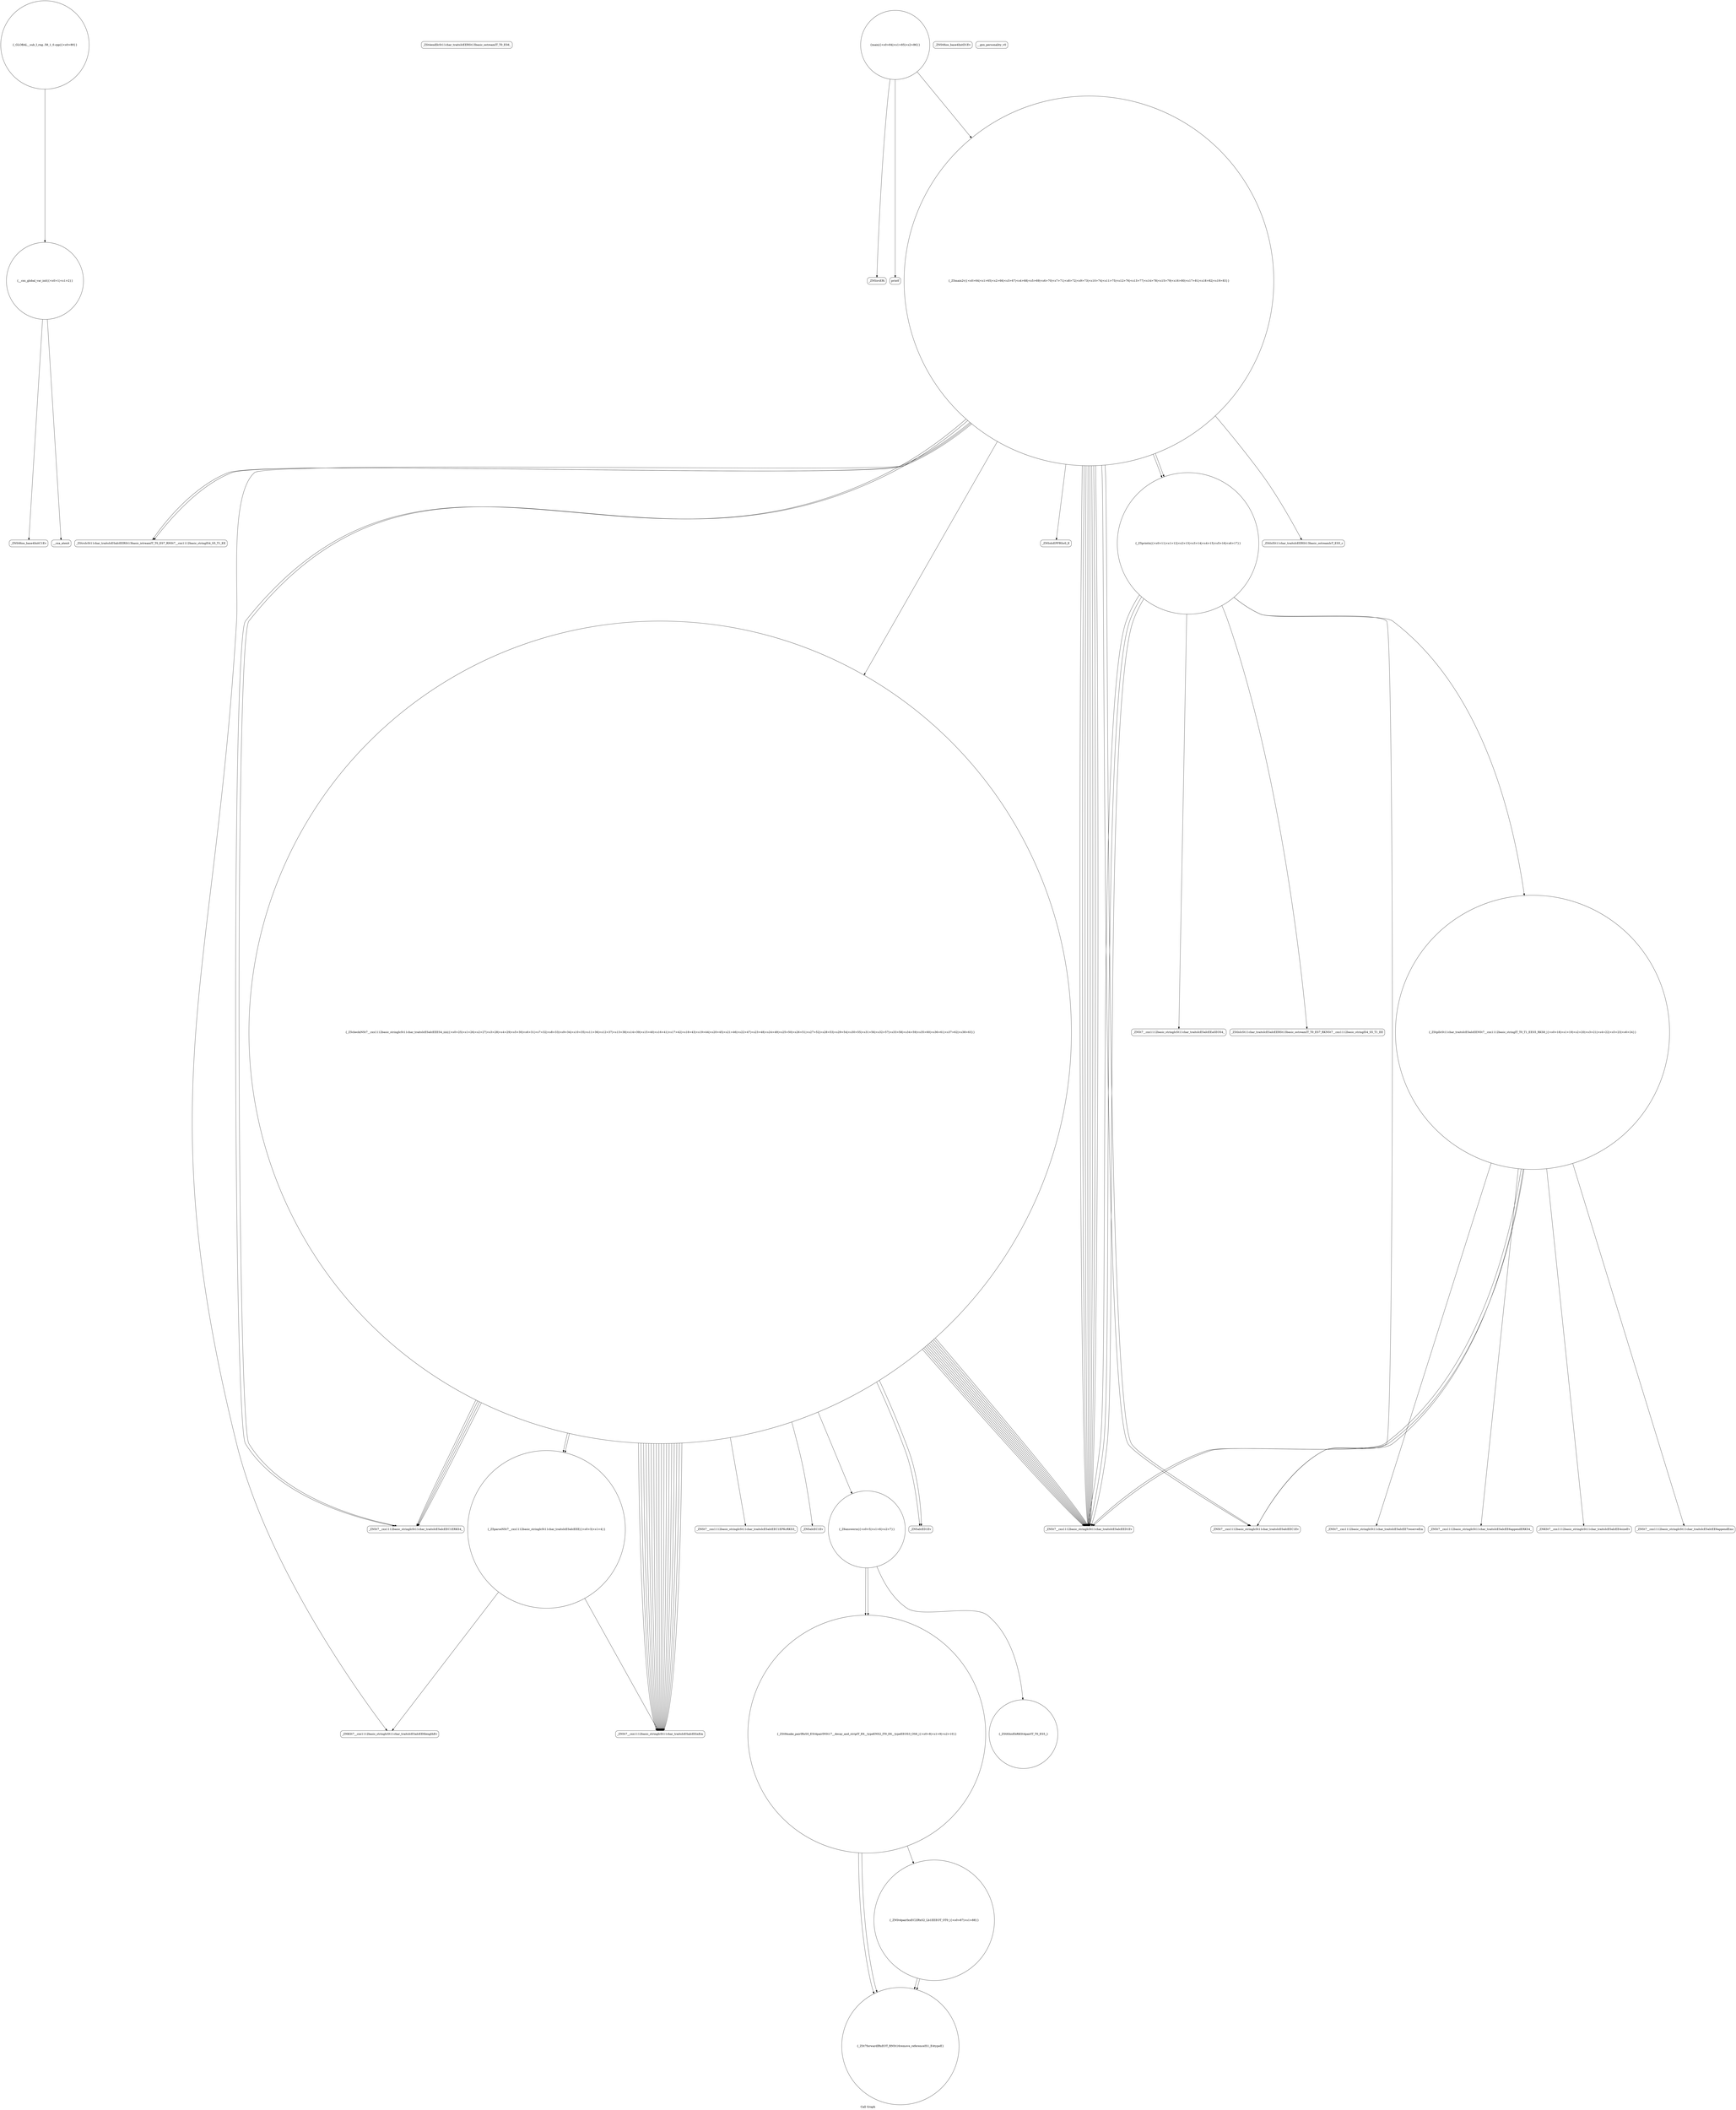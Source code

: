 digraph "Call Graph" {
	label="Call Graph";

	Node0x556712d901c0 [shape=record,shape=circle,label="{__cxx_global_var_init|{<s0>1|<s1>2}}"];
	Node0x556712d901c0:s0 -> Node0x556712d90650[color=black];
	Node0x556712d901c0:s1 -> Node0x556712d90750[color=black];
	Node0x556712d912d0 [shape=record,shape=Mrecord,label="{_ZSt4endlIcSt11char_traitsIcEERSt13basic_ostreamIT_T0_ES6_}"];
	Node0x556712d90950 [shape=record,shape=circle,label="{_Z6answerxx|{<s0>5|<s1>6|<s2>7}}"];
	Node0x556712d90950:s0 -> Node0x556712d90a50[color=black];
	Node0x556712d90950:s1 -> Node0x556712d90a50[color=black];
	Node0x556712d90950:s2 -> Node0x556712d909d0[color=black];
	Node0x556712d91650 [shape=record,shape=Mrecord,label="{_ZNSt7__cxx1112basic_stringIcSt11char_traitsIcESaIcEE7reserveEm}"];
	Node0x556712d90cd0 [shape=record,shape=Mrecord,label="{_ZNSt7__cxx1112basic_stringIcSt11char_traitsIcESaIcEEaSEOS4_}"];
	Node0x556712d91050 [shape=record,shape=Mrecord,label="{_ZNSaIcED1Ev}"];
	Node0x556712d906d0 [shape=record,shape=Mrecord,label="{_ZNSt8ios_base4InitD1Ev}"];
	Node0x556712d913d0 [shape=record,shape=Mrecord,label="{_ZNSirsERi}"];
	Node0x556712d90a50 [shape=record,shape=circle,label="{_ZSt9make_pairIRxS0_ESt4pairINSt17__decay_and_stripIT_E6__typeENS2_IT0_E6__typeEEOS3_OS6_|{<s0>8|<s1>9|<s2>10}}"];
	Node0x556712d90a50:s0 -> Node0x556712d914d0[color=black];
	Node0x556712d90a50:s1 -> Node0x556712d914d0[color=black];
	Node0x556712d90a50:s2 -> Node0x556712d91550[color=black];
	Node0x556712d91750 [shape=record,shape=Mrecord,label="{_ZNSt7__cxx1112basic_stringIcSt11char_traitsIcESaIcEE6appendERKS4_}"];
	Node0x556712d90dd0 [shape=record,shape=Mrecord,label="{_ZStlsIcSt11char_traitsIcESaIcEERSt13basic_ostreamIT_T0_ES7_RKNSt7__cxx1112basic_stringIS4_S5_T1_EE}"];
	Node0x556712d91150 [shape=record,shape=Mrecord,label="{_ZStrsIcSt11char_traitsIcESaIcEERSt13basic_istreamIT_T0_ES7_RNSt7__cxx1112basic_stringIS4_S5_T1_EE}"];
	Node0x556712d907d0 [shape=record,shape=circle,label="{_Z5parseNSt7__cxx1112basic_stringIcSt11char_traitsIcESaIcEEE|{<s0>3|<s1>4}}"];
	Node0x556712d907d0:s0 -> Node0x556712d90850[color=black];
	Node0x556712d907d0:s1 -> Node0x556712d908d0[color=black];
	Node0x556712d914d0 [shape=record,shape=circle,label="{_ZSt7forwardIRxEOT_RNSt16remove_referenceIS1_E4typeE}"];
	Node0x556712d90b50 [shape=record,shape=Mrecord,label="{_ZNSt7__cxx1112basic_stringIcSt11char_traitsIcESaIcEEC1Ev}"];
	Node0x556712d90ed0 [shape=record,shape=Mrecord,label="{_ZNSt7__cxx1112basic_stringIcSt11char_traitsIcESaIcEEC1ERKS4_}"];
	Node0x556712d91250 [shape=record,shape=Mrecord,label="{_ZNSolsEPFRSoS_E}"];
	Node0x556712d908d0 [shape=record,shape=Mrecord,label="{_ZNSt7__cxx1112basic_stringIcSt11char_traitsIcESaIcEEixEm}"];
	Node0x556712d915d0 [shape=record,shape=Mrecord,label="{_ZNKSt7__cxx1112basic_stringIcSt11char_traitsIcESaIcEE4sizeEv}"];
	Node0x556712d90c50 [shape=record,shape=Mrecord,label="{__gxx_personality_v0}"];
	Node0x556712d90fd0 [shape=record,shape=Mrecord,label="{_ZNSt7__cxx1112basic_stringIcSt11char_traitsIcESaIcEEC1EPKcRKS3_}"];
	Node0x556712d90650 [shape=record,shape=Mrecord,label="{_ZNSt8ios_base4InitC1Ev}"];
	Node0x556712d91350 [shape=record,shape=circle,label="{main|{<s0>84|<s1>85|<s2>86}}"];
	Node0x556712d91350:s0 -> Node0x556712d913d0[color=black];
	Node0x556712d91350:s1 -> Node0x556712d91450[color=black];
	Node0x556712d91350:s2 -> Node0x556712d910d0[color=black];
	Node0x556712d909d0 [shape=record,shape=circle,label="{_ZStltIxxEbRKSt4pairIT_T0_ES5_}"];
	Node0x556712d916d0 [shape=record,shape=Mrecord,label="{_ZNSt7__cxx1112basic_stringIcSt11char_traitsIcESaIcEE6appendEmc}"];
	Node0x556712d90d50 [shape=record,shape=Mrecord,label="{_ZNSt7__cxx1112basic_stringIcSt11char_traitsIcESaIcEED1Ev}"];
	Node0x556712d910d0 [shape=record,shape=circle,label="{_Z5main2v|{<s0>64|<s1>65|<s2>66|<s3>67|<s4>68|<s5>69|<s6>70|<s7>71|<s8>72|<s9>73|<s10>74|<s11>75|<s12>76|<s13>77|<s14>78|<s15>79|<s16>80|<s17>81|<s18>82|<s19>83}}"];
	Node0x556712d910d0:s0 -> Node0x556712d90b50[color=black];
	Node0x556712d910d0:s1 -> Node0x556712d90b50[color=black];
	Node0x556712d910d0:s2 -> Node0x556712d91150[color=black];
	Node0x556712d910d0:s3 -> Node0x556712d91150[color=black];
	Node0x556712d910d0:s4 -> Node0x556712d90850[color=black];
	Node0x556712d910d0:s5 -> Node0x556712d90ed0[color=black];
	Node0x556712d910d0:s6 -> Node0x556712d90ed0[color=black];
	Node0x556712d910d0:s7 -> Node0x556712d90e50[color=black];
	Node0x556712d910d0:s8 -> Node0x556712d90d50[color=black];
	Node0x556712d910d0:s9 -> Node0x556712d90d50[color=black];
	Node0x556712d910d0:s10 -> Node0x556712d90d50[color=black];
	Node0x556712d910d0:s11 -> Node0x556712d90d50[color=black];
	Node0x556712d910d0:s12 -> Node0x556712d90ad0[color=black];
	Node0x556712d910d0:s13 -> Node0x556712d911d0[color=black];
	Node0x556712d910d0:s14 -> Node0x556712d90ad0[color=black];
	Node0x556712d910d0:s15 -> Node0x556712d91250[color=black];
	Node0x556712d910d0:s16 -> Node0x556712d90d50[color=black];
	Node0x556712d910d0:s17 -> Node0x556712d90d50[color=black];
	Node0x556712d910d0:s18 -> Node0x556712d90d50[color=black];
	Node0x556712d910d0:s19 -> Node0x556712d90d50[color=black];
	Node0x556712d90750 [shape=record,shape=Mrecord,label="{__cxa_atexit}"];
	Node0x556712d91450 [shape=record,shape=Mrecord,label="{printf}"];
	Node0x556712d90ad0 [shape=record,shape=circle,label="{_Z5printix|{<s0>11|<s1>12|<s2>13|<s3>14|<s4>15|<s5>16|<s6>17}}"];
	Node0x556712d90ad0:s0 -> Node0x556712d90b50[color=black];
	Node0x556712d90ad0:s1 -> Node0x556712d90bd0[color=black];
	Node0x556712d90ad0:s2 -> Node0x556712d90cd0[color=black];
	Node0x556712d90ad0:s3 -> Node0x556712d90d50[color=black];
	Node0x556712d90ad0:s4 -> Node0x556712d90d50[color=black];
	Node0x556712d90ad0:s5 -> Node0x556712d90dd0[color=black];
	Node0x556712d90ad0:s6 -> Node0x556712d90d50[color=black];
	Node0x556712d917d0 [shape=record,shape=circle,label="{_GLOBAL__sub_I_rng..58_1_0.cpp|{<s0>89}}"];
	Node0x556712d917d0:s0 -> Node0x556712d901c0[color=black];
	Node0x556712d90e50 [shape=record,shape=circle,label="{_Z5checkiNSt7__cxx1112basic_stringIcSt11char_traitsIcESaIcEEES4_iiiii|{<s0>25|<s1>26|<s2>27|<s3>28|<s4>29|<s5>30|<s6>31|<s7>32|<s8>33|<s9>34|<s10>35|<s11>36|<s12>37|<s13>38|<s14>39|<s15>40|<s16>41|<s17>42|<s18>43|<s19>44|<s20>45|<s21>46|<s22>47|<s23>48|<s24>49|<s25>50|<s26>51|<s27>52|<s28>53|<s29>54|<s30>55|<s31>56|<s32>57|<s33>58|<s34>59|<s35>60|<s36>61|<s37>62|<s38>63}}"];
	Node0x556712d90e50:s0 -> Node0x556712d90ed0[color=black];
	Node0x556712d90e50:s1 -> Node0x556712d90ed0[color=black];
	Node0x556712d90e50:s2 -> Node0x556712d908d0[color=black];
	Node0x556712d90e50:s3 -> Node0x556712d908d0[color=black];
	Node0x556712d90e50:s4 -> Node0x556712d908d0[color=black];
	Node0x556712d90e50:s5 -> Node0x556712d908d0[color=black];
	Node0x556712d90e50:s6 -> Node0x556712d908d0[color=black];
	Node0x556712d90e50:s7 -> Node0x556712d908d0[color=black];
	Node0x556712d90e50:s8 -> Node0x556712d908d0[color=black];
	Node0x556712d90e50:s9 -> Node0x556712d908d0[color=black];
	Node0x556712d90e50:s10 -> Node0x556712d908d0[color=black];
	Node0x556712d90e50:s11 -> Node0x556712d908d0[color=black];
	Node0x556712d90e50:s12 -> Node0x556712d908d0[color=black];
	Node0x556712d90e50:s13 -> Node0x556712d908d0[color=black];
	Node0x556712d90e50:s14 -> Node0x556712d90f50[color=black];
	Node0x556712d90e50:s15 -> Node0x556712d90fd0[color=black];
	Node0x556712d90e50:s16 -> Node0x556712d91050[color=black];
	Node0x556712d90e50:s17 -> Node0x556712d908d0[color=black];
	Node0x556712d90e50:s18 -> Node0x556712d908d0[color=black];
	Node0x556712d90e50:s19 -> Node0x556712d908d0[color=black];
	Node0x556712d90e50:s20 -> Node0x556712d91050[color=black];
	Node0x556712d90e50:s21 -> Node0x556712d908d0[color=black];
	Node0x556712d90e50:s22 -> Node0x556712d908d0[color=black];
	Node0x556712d90e50:s23 -> Node0x556712d908d0[color=black];
	Node0x556712d90e50:s24 -> Node0x556712d90ed0[color=black];
	Node0x556712d90e50:s25 -> Node0x556712d907d0[color=black];
	Node0x556712d90e50:s26 -> Node0x556712d90ed0[color=black];
	Node0x556712d90e50:s27 -> Node0x556712d907d0[color=black];
	Node0x556712d90e50:s28 -> Node0x556712d90950[color=black];
	Node0x556712d90e50:s29 -> Node0x556712d90d50[color=black];
	Node0x556712d90e50:s30 -> Node0x556712d90d50[color=black];
	Node0x556712d90e50:s31 -> Node0x556712d90d50[color=black];
	Node0x556712d90e50:s32 -> Node0x556712d90d50[color=black];
	Node0x556712d90e50:s33 -> Node0x556712d90d50[color=black];
	Node0x556712d90e50:s34 -> Node0x556712d90d50[color=black];
	Node0x556712d90e50:s35 -> Node0x556712d90d50[color=black];
	Node0x556712d90e50:s36 -> Node0x556712d90d50[color=black];
	Node0x556712d90e50:s37 -> Node0x556712d90d50[color=black];
	Node0x556712d90e50:s38 -> Node0x556712d90d50[color=black];
	Node0x556712d911d0 [shape=record,shape=Mrecord,label="{_ZStlsISt11char_traitsIcEERSt13basic_ostreamIcT_ES5_c}"];
	Node0x556712d90850 [shape=record,shape=Mrecord,label="{_ZNKSt7__cxx1112basic_stringIcSt11char_traitsIcESaIcEE6lengthEv}"];
	Node0x556712d91550 [shape=record,shape=circle,label="{_ZNSt4pairIxxEC2IRxS2_Lb1EEEOT_OT0_|{<s0>87|<s1>88}}"];
	Node0x556712d91550:s0 -> Node0x556712d914d0[color=black];
	Node0x556712d91550:s1 -> Node0x556712d914d0[color=black];
	Node0x556712d90bd0 [shape=record,shape=circle,label="{_ZStplIcSt11char_traitsIcESaIcEENSt7__cxx1112basic_stringIT_T0_T1_EES5_RKS8_|{<s0>18|<s1>19|<s2>20|<s3>21|<s4>22|<s5>23|<s6>24}}"];
	Node0x556712d90bd0:s0 -> Node0x556712d90b50[color=black];
	Node0x556712d90bd0:s1 -> Node0x556712d915d0[color=black];
	Node0x556712d90bd0:s2 -> Node0x556712d91650[color=black];
	Node0x556712d90bd0:s3 -> Node0x556712d916d0[color=black];
	Node0x556712d90bd0:s4 -> Node0x556712d91750[color=black];
	Node0x556712d90bd0:s5 -> Node0x556712d90d50[color=black];
	Node0x556712d90bd0:s6 -> Node0x556712d90d50[color=black];
	Node0x556712d90f50 [shape=record,shape=Mrecord,label="{_ZNSaIcEC1Ev}"];
}
